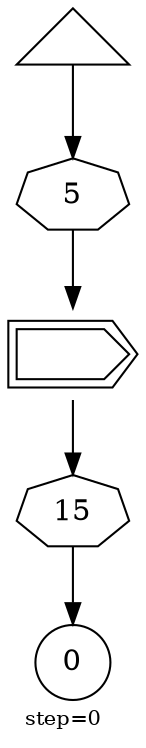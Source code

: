 digraph {
  graph  [labelloc=bottom,labeljust=left,fontsize="10",label="step=0"];
  "125" [shape=cds,peripheries="2",label="",labelfontcolor=black,color=black];
  "126" [shape=circle,peripheries="1",label=<0>,labelfontcolor=black,color=black];
  "128" [shape=triangle,peripheries="1",label="",labelfontcolor=black,color=black];
  "127" [label=<15>,peripheries="1",color=black,shape=septagon];
  "125" -> "127" [color=black];
  "127" -> "126" [color=black];
  "131" [label=<5>,peripheries="1",color=black,shape=septagon];
  "128" -> "131" [color=black];
  "131" -> "125" [color=black];
}